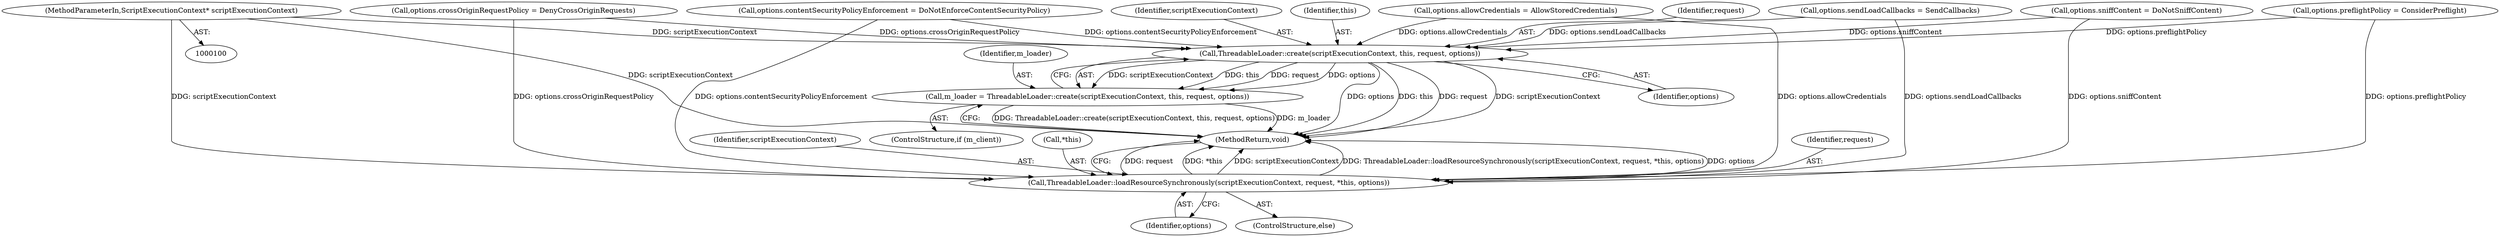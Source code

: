 digraph "0_Chrome_d0c31f0342cefc46a3b3d80359a9779d044d4c0d_17@pointer" {
"1000101" [label="(MethodParameterIn,ScriptExecutionContext* scriptExecutionContext)"];
"1000164" [label="(Call,ThreadableLoader::create(scriptExecutionContext, this, request, options))"];
"1000162" [label="(Call,m_loader = ThreadableLoader::create(scriptExecutionContext, this, request, options))"];
"1000170" [label="(Call,ThreadableLoader::loadResourceSynchronously(scriptExecutionContext, request, *this, options))"];
"1000150" [label="(Call,options.crossOriginRequestPolicy = DenyCrossOriginRequests)"];
"1000171" [label="(Identifier,scriptExecutionContext)"];
"1000176" [label="(MethodReturn,void)"];
"1000162" [label="(Call,m_loader = ThreadableLoader::create(scriptExecutionContext, this, request, options))"];
"1000160" [label="(ControlStructure,if (m_client))"];
"1000167" [label="(Identifier,request)"];
"1000165" [label="(Identifier,scriptExecutionContext)"];
"1000164" [label="(Call,ThreadableLoader::create(scriptExecutionContext, this, request, options))"];
"1000101" [label="(MethodParameterIn,ScriptExecutionContext* scriptExecutionContext)"];
"1000175" [label="(Identifier,options)"];
"1000163" [label="(Identifier,m_loader)"];
"1000170" [label="(Call,ThreadableLoader::loadResourceSynchronously(scriptExecutionContext, request, *this, options))"];
"1000166" [label="(Identifier,this)"];
"1000155" [label="(Call,options.contentSecurityPolicyEnforcement = DoNotEnforceContentSecurityPolicy)"];
"1000173" [label="(Call,*this)"];
"1000145" [label="(Call,options.allowCredentials = AllowStoredCredentials)"];
"1000140" [label="(Call,options.preflightPolicy = ConsiderPreflight)"];
"1000169" [label="(ControlStructure,else)"];
"1000172" [label="(Identifier,request)"];
"1000135" [label="(Call,options.sniffContent = DoNotSniffContent)"];
"1000168" [label="(Identifier,options)"];
"1000130" [label="(Call,options.sendLoadCallbacks = SendCallbacks)"];
"1000101" -> "1000100"  [label="AST: "];
"1000101" -> "1000176"  [label="DDG: scriptExecutionContext"];
"1000101" -> "1000164"  [label="DDG: scriptExecutionContext"];
"1000101" -> "1000170"  [label="DDG: scriptExecutionContext"];
"1000164" -> "1000162"  [label="AST: "];
"1000164" -> "1000168"  [label="CFG: "];
"1000165" -> "1000164"  [label="AST: "];
"1000166" -> "1000164"  [label="AST: "];
"1000167" -> "1000164"  [label="AST: "];
"1000168" -> "1000164"  [label="AST: "];
"1000162" -> "1000164"  [label="CFG: "];
"1000164" -> "1000176"  [label="DDG: options"];
"1000164" -> "1000176"  [label="DDG: this"];
"1000164" -> "1000176"  [label="DDG: request"];
"1000164" -> "1000176"  [label="DDG: scriptExecutionContext"];
"1000164" -> "1000162"  [label="DDG: scriptExecutionContext"];
"1000164" -> "1000162"  [label="DDG: this"];
"1000164" -> "1000162"  [label="DDG: request"];
"1000164" -> "1000162"  [label="DDG: options"];
"1000150" -> "1000164"  [label="DDG: options.crossOriginRequestPolicy"];
"1000140" -> "1000164"  [label="DDG: options.preflightPolicy"];
"1000135" -> "1000164"  [label="DDG: options.sniffContent"];
"1000155" -> "1000164"  [label="DDG: options.contentSecurityPolicyEnforcement"];
"1000145" -> "1000164"  [label="DDG: options.allowCredentials"];
"1000130" -> "1000164"  [label="DDG: options.sendLoadCallbacks"];
"1000162" -> "1000160"  [label="AST: "];
"1000163" -> "1000162"  [label="AST: "];
"1000176" -> "1000162"  [label="CFG: "];
"1000162" -> "1000176"  [label="DDG: ThreadableLoader::create(scriptExecutionContext, this, request, options)"];
"1000162" -> "1000176"  [label="DDG: m_loader"];
"1000170" -> "1000169"  [label="AST: "];
"1000170" -> "1000175"  [label="CFG: "];
"1000171" -> "1000170"  [label="AST: "];
"1000172" -> "1000170"  [label="AST: "];
"1000173" -> "1000170"  [label="AST: "];
"1000175" -> "1000170"  [label="AST: "];
"1000176" -> "1000170"  [label="CFG: "];
"1000170" -> "1000176"  [label="DDG: request"];
"1000170" -> "1000176"  [label="DDG: *this"];
"1000170" -> "1000176"  [label="DDG: scriptExecutionContext"];
"1000170" -> "1000176"  [label="DDG: ThreadableLoader::loadResourceSynchronously(scriptExecutionContext, request, *this, options)"];
"1000170" -> "1000176"  [label="DDG: options"];
"1000150" -> "1000170"  [label="DDG: options.crossOriginRequestPolicy"];
"1000140" -> "1000170"  [label="DDG: options.preflightPolicy"];
"1000135" -> "1000170"  [label="DDG: options.sniffContent"];
"1000155" -> "1000170"  [label="DDG: options.contentSecurityPolicyEnforcement"];
"1000145" -> "1000170"  [label="DDG: options.allowCredentials"];
"1000130" -> "1000170"  [label="DDG: options.sendLoadCallbacks"];
}
